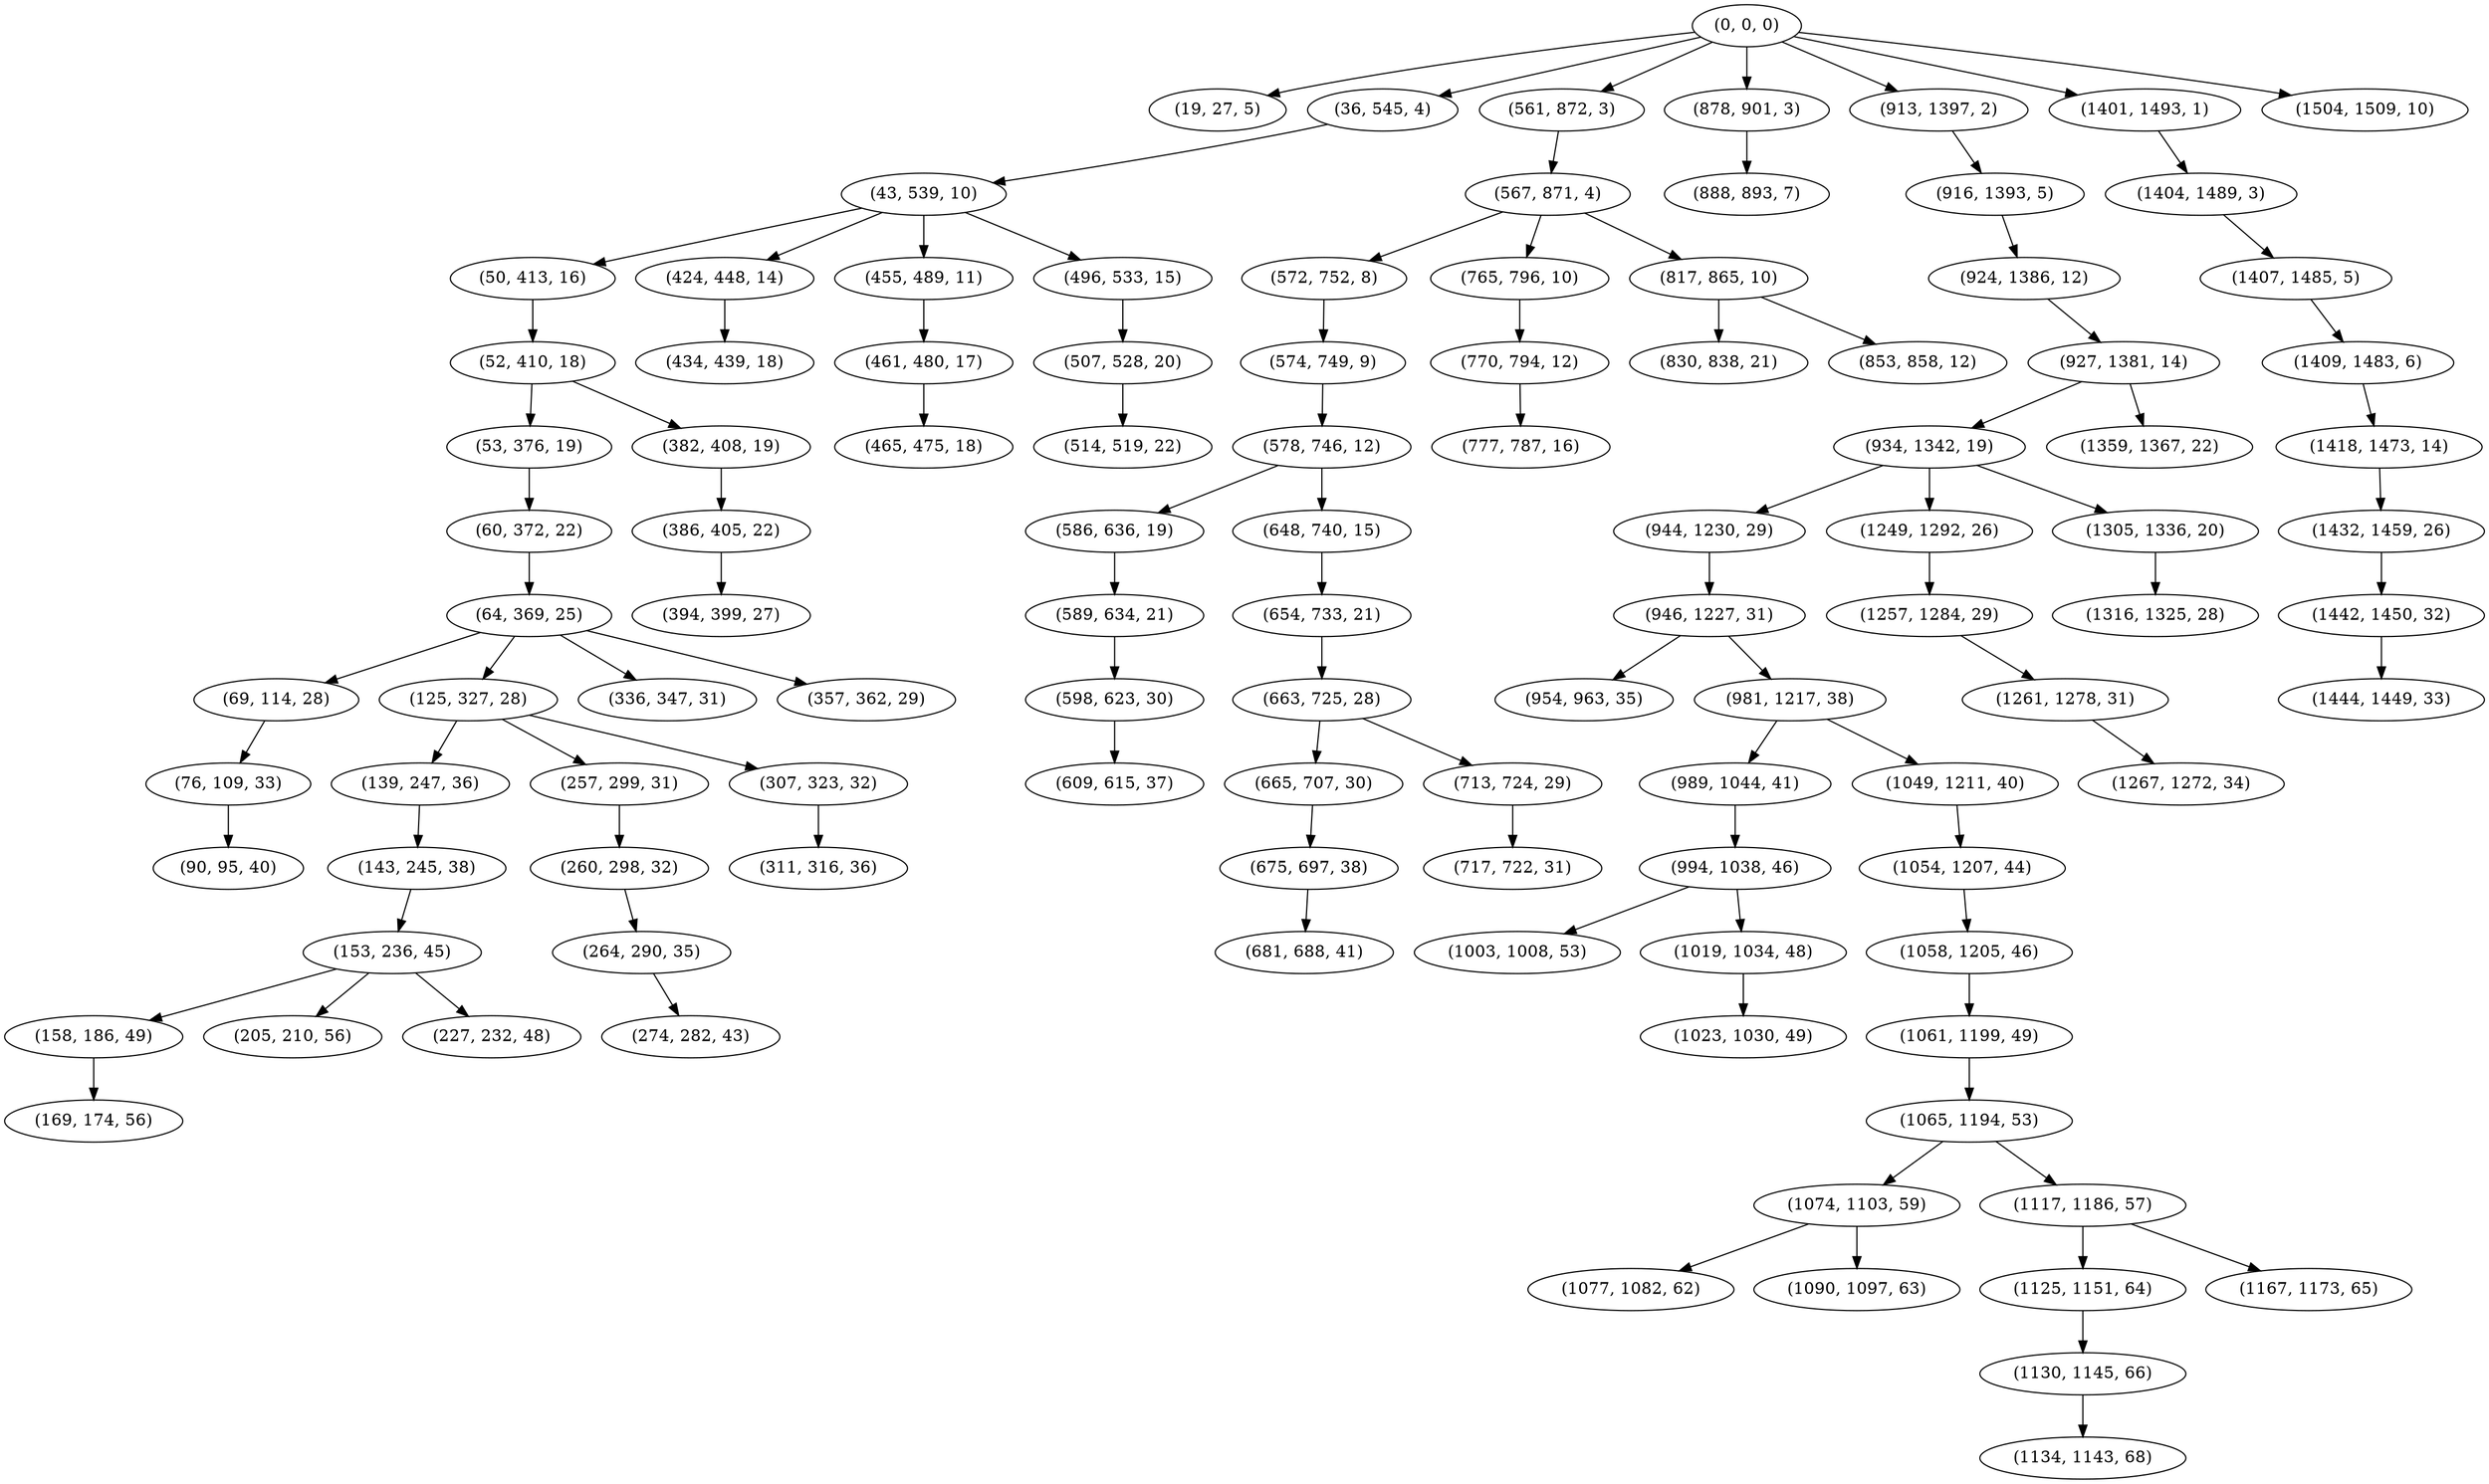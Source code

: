 digraph tree {
    "(0, 0, 0)";
    "(19, 27, 5)";
    "(36, 545, 4)";
    "(43, 539, 10)";
    "(50, 413, 16)";
    "(52, 410, 18)";
    "(53, 376, 19)";
    "(60, 372, 22)";
    "(64, 369, 25)";
    "(69, 114, 28)";
    "(76, 109, 33)";
    "(90, 95, 40)";
    "(125, 327, 28)";
    "(139, 247, 36)";
    "(143, 245, 38)";
    "(153, 236, 45)";
    "(158, 186, 49)";
    "(169, 174, 56)";
    "(205, 210, 56)";
    "(227, 232, 48)";
    "(257, 299, 31)";
    "(260, 298, 32)";
    "(264, 290, 35)";
    "(274, 282, 43)";
    "(307, 323, 32)";
    "(311, 316, 36)";
    "(336, 347, 31)";
    "(357, 362, 29)";
    "(382, 408, 19)";
    "(386, 405, 22)";
    "(394, 399, 27)";
    "(424, 448, 14)";
    "(434, 439, 18)";
    "(455, 489, 11)";
    "(461, 480, 17)";
    "(465, 475, 18)";
    "(496, 533, 15)";
    "(507, 528, 20)";
    "(514, 519, 22)";
    "(561, 872, 3)";
    "(567, 871, 4)";
    "(572, 752, 8)";
    "(574, 749, 9)";
    "(578, 746, 12)";
    "(586, 636, 19)";
    "(589, 634, 21)";
    "(598, 623, 30)";
    "(609, 615, 37)";
    "(648, 740, 15)";
    "(654, 733, 21)";
    "(663, 725, 28)";
    "(665, 707, 30)";
    "(675, 697, 38)";
    "(681, 688, 41)";
    "(713, 724, 29)";
    "(717, 722, 31)";
    "(765, 796, 10)";
    "(770, 794, 12)";
    "(777, 787, 16)";
    "(817, 865, 10)";
    "(830, 838, 21)";
    "(853, 858, 12)";
    "(878, 901, 3)";
    "(888, 893, 7)";
    "(913, 1397, 2)";
    "(916, 1393, 5)";
    "(924, 1386, 12)";
    "(927, 1381, 14)";
    "(934, 1342, 19)";
    "(944, 1230, 29)";
    "(946, 1227, 31)";
    "(954, 963, 35)";
    "(981, 1217, 38)";
    "(989, 1044, 41)";
    "(994, 1038, 46)";
    "(1003, 1008, 53)";
    "(1019, 1034, 48)";
    "(1023, 1030, 49)";
    "(1049, 1211, 40)";
    "(1054, 1207, 44)";
    "(1058, 1205, 46)";
    "(1061, 1199, 49)";
    "(1065, 1194, 53)";
    "(1074, 1103, 59)";
    "(1077, 1082, 62)";
    "(1090, 1097, 63)";
    "(1117, 1186, 57)";
    "(1125, 1151, 64)";
    "(1130, 1145, 66)";
    "(1134, 1143, 68)";
    "(1167, 1173, 65)";
    "(1249, 1292, 26)";
    "(1257, 1284, 29)";
    "(1261, 1278, 31)";
    "(1267, 1272, 34)";
    "(1305, 1336, 20)";
    "(1316, 1325, 28)";
    "(1359, 1367, 22)";
    "(1401, 1493, 1)";
    "(1404, 1489, 3)";
    "(1407, 1485, 5)";
    "(1409, 1483, 6)";
    "(1418, 1473, 14)";
    "(1432, 1459, 26)";
    "(1442, 1450, 32)";
    "(1444, 1449, 33)";
    "(1504, 1509, 10)";
    "(0, 0, 0)" -> "(19, 27, 5)";
    "(0, 0, 0)" -> "(36, 545, 4)";
    "(0, 0, 0)" -> "(561, 872, 3)";
    "(0, 0, 0)" -> "(878, 901, 3)";
    "(0, 0, 0)" -> "(913, 1397, 2)";
    "(0, 0, 0)" -> "(1401, 1493, 1)";
    "(0, 0, 0)" -> "(1504, 1509, 10)";
    "(36, 545, 4)" -> "(43, 539, 10)";
    "(43, 539, 10)" -> "(50, 413, 16)";
    "(43, 539, 10)" -> "(424, 448, 14)";
    "(43, 539, 10)" -> "(455, 489, 11)";
    "(43, 539, 10)" -> "(496, 533, 15)";
    "(50, 413, 16)" -> "(52, 410, 18)";
    "(52, 410, 18)" -> "(53, 376, 19)";
    "(52, 410, 18)" -> "(382, 408, 19)";
    "(53, 376, 19)" -> "(60, 372, 22)";
    "(60, 372, 22)" -> "(64, 369, 25)";
    "(64, 369, 25)" -> "(69, 114, 28)";
    "(64, 369, 25)" -> "(125, 327, 28)";
    "(64, 369, 25)" -> "(336, 347, 31)";
    "(64, 369, 25)" -> "(357, 362, 29)";
    "(69, 114, 28)" -> "(76, 109, 33)";
    "(76, 109, 33)" -> "(90, 95, 40)";
    "(125, 327, 28)" -> "(139, 247, 36)";
    "(125, 327, 28)" -> "(257, 299, 31)";
    "(125, 327, 28)" -> "(307, 323, 32)";
    "(139, 247, 36)" -> "(143, 245, 38)";
    "(143, 245, 38)" -> "(153, 236, 45)";
    "(153, 236, 45)" -> "(158, 186, 49)";
    "(153, 236, 45)" -> "(205, 210, 56)";
    "(153, 236, 45)" -> "(227, 232, 48)";
    "(158, 186, 49)" -> "(169, 174, 56)";
    "(257, 299, 31)" -> "(260, 298, 32)";
    "(260, 298, 32)" -> "(264, 290, 35)";
    "(264, 290, 35)" -> "(274, 282, 43)";
    "(307, 323, 32)" -> "(311, 316, 36)";
    "(382, 408, 19)" -> "(386, 405, 22)";
    "(386, 405, 22)" -> "(394, 399, 27)";
    "(424, 448, 14)" -> "(434, 439, 18)";
    "(455, 489, 11)" -> "(461, 480, 17)";
    "(461, 480, 17)" -> "(465, 475, 18)";
    "(496, 533, 15)" -> "(507, 528, 20)";
    "(507, 528, 20)" -> "(514, 519, 22)";
    "(561, 872, 3)" -> "(567, 871, 4)";
    "(567, 871, 4)" -> "(572, 752, 8)";
    "(567, 871, 4)" -> "(765, 796, 10)";
    "(567, 871, 4)" -> "(817, 865, 10)";
    "(572, 752, 8)" -> "(574, 749, 9)";
    "(574, 749, 9)" -> "(578, 746, 12)";
    "(578, 746, 12)" -> "(586, 636, 19)";
    "(578, 746, 12)" -> "(648, 740, 15)";
    "(586, 636, 19)" -> "(589, 634, 21)";
    "(589, 634, 21)" -> "(598, 623, 30)";
    "(598, 623, 30)" -> "(609, 615, 37)";
    "(648, 740, 15)" -> "(654, 733, 21)";
    "(654, 733, 21)" -> "(663, 725, 28)";
    "(663, 725, 28)" -> "(665, 707, 30)";
    "(663, 725, 28)" -> "(713, 724, 29)";
    "(665, 707, 30)" -> "(675, 697, 38)";
    "(675, 697, 38)" -> "(681, 688, 41)";
    "(713, 724, 29)" -> "(717, 722, 31)";
    "(765, 796, 10)" -> "(770, 794, 12)";
    "(770, 794, 12)" -> "(777, 787, 16)";
    "(817, 865, 10)" -> "(830, 838, 21)";
    "(817, 865, 10)" -> "(853, 858, 12)";
    "(878, 901, 3)" -> "(888, 893, 7)";
    "(913, 1397, 2)" -> "(916, 1393, 5)";
    "(916, 1393, 5)" -> "(924, 1386, 12)";
    "(924, 1386, 12)" -> "(927, 1381, 14)";
    "(927, 1381, 14)" -> "(934, 1342, 19)";
    "(927, 1381, 14)" -> "(1359, 1367, 22)";
    "(934, 1342, 19)" -> "(944, 1230, 29)";
    "(934, 1342, 19)" -> "(1249, 1292, 26)";
    "(934, 1342, 19)" -> "(1305, 1336, 20)";
    "(944, 1230, 29)" -> "(946, 1227, 31)";
    "(946, 1227, 31)" -> "(954, 963, 35)";
    "(946, 1227, 31)" -> "(981, 1217, 38)";
    "(981, 1217, 38)" -> "(989, 1044, 41)";
    "(981, 1217, 38)" -> "(1049, 1211, 40)";
    "(989, 1044, 41)" -> "(994, 1038, 46)";
    "(994, 1038, 46)" -> "(1003, 1008, 53)";
    "(994, 1038, 46)" -> "(1019, 1034, 48)";
    "(1019, 1034, 48)" -> "(1023, 1030, 49)";
    "(1049, 1211, 40)" -> "(1054, 1207, 44)";
    "(1054, 1207, 44)" -> "(1058, 1205, 46)";
    "(1058, 1205, 46)" -> "(1061, 1199, 49)";
    "(1061, 1199, 49)" -> "(1065, 1194, 53)";
    "(1065, 1194, 53)" -> "(1074, 1103, 59)";
    "(1065, 1194, 53)" -> "(1117, 1186, 57)";
    "(1074, 1103, 59)" -> "(1077, 1082, 62)";
    "(1074, 1103, 59)" -> "(1090, 1097, 63)";
    "(1117, 1186, 57)" -> "(1125, 1151, 64)";
    "(1117, 1186, 57)" -> "(1167, 1173, 65)";
    "(1125, 1151, 64)" -> "(1130, 1145, 66)";
    "(1130, 1145, 66)" -> "(1134, 1143, 68)";
    "(1249, 1292, 26)" -> "(1257, 1284, 29)";
    "(1257, 1284, 29)" -> "(1261, 1278, 31)";
    "(1261, 1278, 31)" -> "(1267, 1272, 34)";
    "(1305, 1336, 20)" -> "(1316, 1325, 28)";
    "(1401, 1493, 1)" -> "(1404, 1489, 3)";
    "(1404, 1489, 3)" -> "(1407, 1485, 5)";
    "(1407, 1485, 5)" -> "(1409, 1483, 6)";
    "(1409, 1483, 6)" -> "(1418, 1473, 14)";
    "(1418, 1473, 14)" -> "(1432, 1459, 26)";
    "(1432, 1459, 26)" -> "(1442, 1450, 32)";
    "(1442, 1450, 32)" -> "(1444, 1449, 33)";
}
